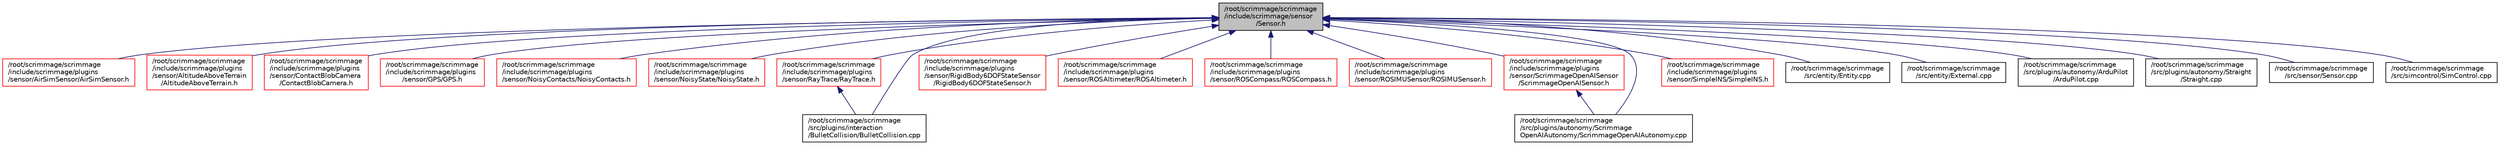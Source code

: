 digraph "/root/scrimmage/scrimmage/include/scrimmage/sensor/Sensor.h"
{
 // LATEX_PDF_SIZE
  edge [fontname="Helvetica",fontsize="10",labelfontname="Helvetica",labelfontsize="10"];
  node [fontname="Helvetica",fontsize="10",shape=record];
  Node1 [label="/root/scrimmage/scrimmage\l/include/scrimmage/sensor\l/Sensor.h",height=0.2,width=0.4,color="black", fillcolor="grey75", style="filled", fontcolor="black",tooltip="Brief file description."];
  Node1 -> Node2 [dir="back",color="midnightblue",fontsize="10",style="solid",fontname="Helvetica"];
  Node2 [label="/root/scrimmage/scrimmage\l/include/scrimmage/plugins\l/sensor/AirSimSensor/AirSimSensor.h",height=0.2,width=0.4,color="red", fillcolor="white", style="filled",URL="$AirSimSensor_8h.html",tooltip="Requests AirSim data over RPC and publishes it as SCRIMMAGE messages."];
  Node1 -> Node6 [dir="back",color="midnightblue",fontsize="10",style="solid",fontname="Helvetica"];
  Node6 [label="/root/scrimmage/scrimmage\l/include/scrimmage/plugins\l/sensor/AltitudeAboveTerrain\l/AltitudeAboveTerrain.h",height=0.2,width=0.4,color="red", fillcolor="white", style="filled",URL="$AltitudeAboveTerrain_8h.html",tooltip="Brief file description."];
  Node1 -> Node8 [dir="back",color="midnightblue",fontsize="10",style="solid",fontname="Helvetica"];
  Node8 [label="/root/scrimmage/scrimmage\l/include/scrimmage/plugins\l/sensor/ContactBlobCamera\l/ContactBlobCamera.h",height=0.2,width=0.4,color="red", fillcolor="white", style="filled",URL="$ContactBlobCamera_8h.html",tooltip="Brief file description."];
  Node1 -> Node10 [dir="back",color="midnightblue",fontsize="10",style="solid",fontname="Helvetica"];
  Node10 [label="/root/scrimmage/scrimmage\l/include/scrimmage/plugins\l/sensor/GPS/GPS.h",height=0.2,width=0.4,color="red", fillcolor="white", style="filled",URL="$GPS_8h.html",tooltip="Brief file description."];
  Node1 -> Node12 [dir="back",color="midnightblue",fontsize="10",style="solid",fontname="Helvetica"];
  Node12 [label="/root/scrimmage/scrimmage\l/include/scrimmage/plugins\l/sensor/NoisyContacts/NoisyContacts.h",height=0.2,width=0.4,color="red", fillcolor="white", style="filled",URL="$NoisyContacts_8h.html",tooltip="Brief file description."];
  Node1 -> Node14 [dir="back",color="midnightblue",fontsize="10",style="solid",fontname="Helvetica"];
  Node14 [label="/root/scrimmage/scrimmage\l/include/scrimmage/plugins\l/sensor/NoisyState/NoisyState.h",height=0.2,width=0.4,color="red", fillcolor="white", style="filled",URL="$NoisyState_8h.html",tooltip="Brief file description."];
  Node1 -> Node16 [dir="back",color="midnightblue",fontsize="10",style="solid",fontname="Helvetica"];
  Node16 [label="/root/scrimmage/scrimmage\l/include/scrimmage/plugins\l/sensor/RayTrace/RayTrace.h",height=0.2,width=0.4,color="red", fillcolor="white", style="filled",URL="$RayTrace_8h.html",tooltip="Brief file description."];
  Node16 -> Node22 [dir="back",color="midnightblue",fontsize="10",style="solid",fontname="Helvetica"];
  Node22 [label="/root/scrimmage/scrimmage\l/src/plugins/interaction\l/BulletCollision/BulletCollision.cpp",height=0.2,width=0.4,color="black", fillcolor="white", style="filled",URL="$BulletCollision_8cpp.html",tooltip="Brief file description."];
  Node1 -> Node27 [dir="back",color="midnightblue",fontsize="10",style="solid",fontname="Helvetica"];
  Node27 [label="/root/scrimmage/scrimmage\l/include/scrimmage/plugins\l/sensor/RigidBody6DOFStateSensor\l/RigidBody6DOFStateSensor.h",height=0.2,width=0.4,color="red", fillcolor="white", style="filled",URL="$RigidBody6DOFStateSensor_8h.html",tooltip="Brief file description."];
  Node1 -> Node29 [dir="back",color="midnightblue",fontsize="10",style="solid",fontname="Helvetica"];
  Node29 [label="/root/scrimmage/scrimmage\l/include/scrimmage/plugins\l/sensor/ROSAltimeter/ROSAltimeter.h",height=0.2,width=0.4,color="red", fillcolor="white", style="filled",URL="$ROSAltimeter_8h.html",tooltip="Brief file description."];
  Node1 -> Node31 [dir="back",color="midnightblue",fontsize="10",style="solid",fontname="Helvetica"];
  Node31 [label="/root/scrimmage/scrimmage\l/include/scrimmage/plugins\l/sensor/ROSCompass/ROSCompass.h",height=0.2,width=0.4,color="red", fillcolor="white", style="filled",URL="$ROSCompass_8h.html",tooltip="Brief file description."];
  Node1 -> Node33 [dir="back",color="midnightblue",fontsize="10",style="solid",fontname="Helvetica"];
  Node33 [label="/root/scrimmage/scrimmage\l/include/scrimmage/plugins\l/sensor/ROSIMUSensor/ROSIMUSensor.h",height=0.2,width=0.4,color="red", fillcolor="white", style="filled",URL="$ROSIMUSensor_8h.html",tooltip="Brief file description."];
  Node1 -> Node35 [dir="back",color="midnightblue",fontsize="10",style="solid",fontname="Helvetica"];
  Node35 [label="/root/scrimmage/scrimmage\l/include/scrimmage/plugins\l/sensor/ScrimmageOpenAISensor\l/ScrimmageOpenAISensor.h",height=0.2,width=0.4,color="red", fillcolor="white", style="filled",URL="$ScrimmageOpenAISensor_8h.html",tooltip="Brief file description."];
  Node35 -> Node41 [dir="back",color="midnightblue",fontsize="10",style="solid",fontname="Helvetica"];
  Node41 [label="/root/scrimmage/scrimmage\l/src/plugins/autonomy/Scrimmage\lOpenAIAutonomy/ScrimmageOpenAIAutonomy.cpp",height=0.2,width=0.4,color="black", fillcolor="white", style="filled",URL="$ScrimmageOpenAIAutonomy_8cpp.html",tooltip="Brief file description."];
  Node1 -> Node43 [dir="back",color="midnightblue",fontsize="10",style="solid",fontname="Helvetica"];
  Node43 [label="/root/scrimmage/scrimmage\l/include/scrimmage/plugins\l/sensor/SimpleINS/SimpleINS.h",height=0.2,width=0.4,color="red", fillcolor="white", style="filled",URL="$SimpleINS_8h.html",tooltip="Brief file description."];
  Node1 -> Node45 [dir="back",color="midnightblue",fontsize="10",style="solid",fontname="Helvetica"];
  Node45 [label="/root/scrimmage/scrimmage\l/src/entity/Entity.cpp",height=0.2,width=0.4,color="black", fillcolor="white", style="filled",URL="$Entity_8cpp.html",tooltip="Brief file description."];
  Node1 -> Node46 [dir="back",color="midnightblue",fontsize="10",style="solid",fontname="Helvetica"];
  Node46 [label="/root/scrimmage/scrimmage\l/src/entity/External.cpp",height=0.2,width=0.4,color="black", fillcolor="white", style="filled",URL="$External_8cpp.html",tooltip="Brief file description."];
  Node1 -> Node47 [dir="back",color="midnightblue",fontsize="10",style="solid",fontname="Helvetica"];
  Node47 [label="/root/scrimmage/scrimmage\l/src/plugins/autonomy/ArduPilot\l/ArduPilot.cpp",height=0.2,width=0.4,color="black", fillcolor="white", style="filled",URL="$ArduPilot_8cpp.html",tooltip="Class to interface with ArduPilot SIL executable."];
  Node1 -> Node41 [dir="back",color="midnightblue",fontsize="10",style="solid",fontname="Helvetica"];
  Node1 -> Node48 [dir="back",color="midnightblue",fontsize="10",style="solid",fontname="Helvetica"];
  Node48 [label="/root/scrimmage/scrimmage\l/src/plugins/autonomy/Straight\l/Straight.cpp",height=0.2,width=0.4,color="black", fillcolor="white", style="filled",URL="$Straight_8cpp.html",tooltip="Brief file description."];
  Node1 -> Node22 [dir="back",color="midnightblue",fontsize="10",style="solid",fontname="Helvetica"];
  Node1 -> Node49 [dir="back",color="midnightblue",fontsize="10",style="solid",fontname="Helvetica"];
  Node49 [label="/root/scrimmage/scrimmage\l/src/sensor/Sensor.cpp",height=0.2,width=0.4,color="black", fillcolor="white", style="filled",URL="$Sensor_8cpp.html",tooltip="Brief file description."];
  Node1 -> Node50 [dir="back",color="midnightblue",fontsize="10",style="solid",fontname="Helvetica"];
  Node50 [label="/root/scrimmage/scrimmage\l/src/simcontrol/SimControl.cpp",height=0.2,width=0.4,color="black", fillcolor="white", style="filled",URL="$SimControl_8cpp.html",tooltip="Brief file description."];
}
